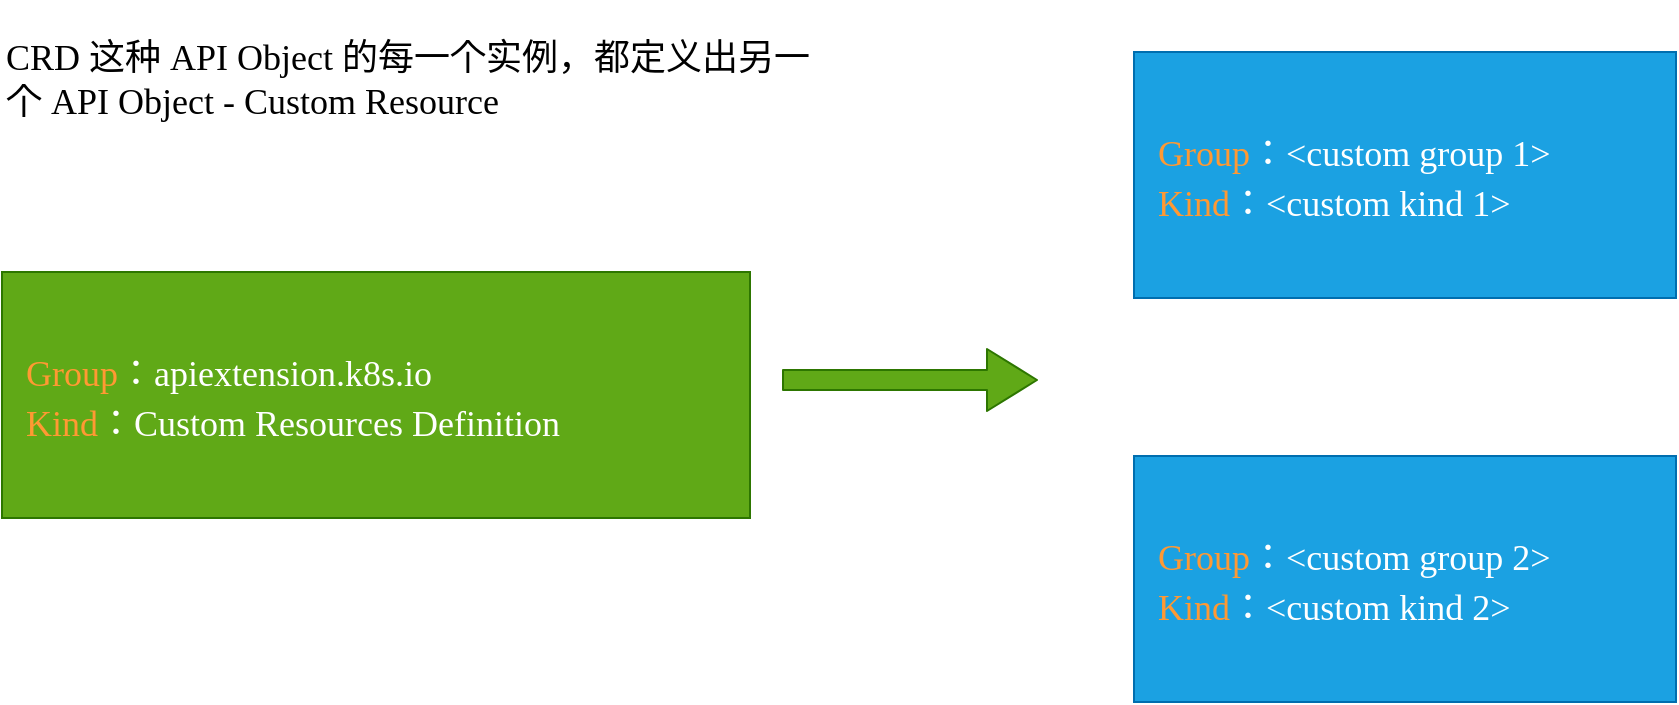 <mxfile>
    <diagram id="Wvd_knTwxB_sKlIyY2sI" name="第 1 页">
        <mxGraphModel dx="2960" dy="1044" grid="0" gridSize="10" guides="1" tooltips="1" connect="1" arrows="1" fold="1" page="0" pageScale="1" pageWidth="827" pageHeight="1169" math="0" shadow="0">
            <root>
                <mxCell id="0"/>
                <mxCell id="1" parent="0"/>
                <mxCell id="2" value="&lt;font style=&quot;font-size: 18px&quot; color=&quot;#ff9933&quot;&gt;Group&lt;/font&gt;&lt;font style=&quot;font-size: 18px&quot;&gt;：apiextension.k8s.io&lt;br&gt;&lt;font color=&quot;#ff9933&quot;&gt;Kind&lt;/font&gt;&lt;/font&gt;&lt;font style=&quot;font-size: 18px&quot;&gt;：&lt;font style=&quot;font-size: 18px&quot;&gt;Custom Resources Definition&lt;/font&gt;&lt;/font&gt;" style="rounded=0;whiteSpace=wrap;html=1;sketch=0;hachureGap=4;fontFamily=Lucida Console;fontSize=20;align=left;spacingLeft=10;fillColor=#60a917;strokeColor=#2D7600;fontColor=#ffffff;" vertex="1" parent="1">
                    <mxGeometry x="-968" y="211" width="374" height="123" as="geometry"/>
                </mxCell>
                <mxCell id="5" value="CRD 这种 API Object 的每一个实例，都定义出另一个 API Object - Custom Resource" style="text;strokeColor=none;fillColor=none;html=1;align=left;verticalAlign=middle;whiteSpace=wrap;rounded=0;sketch=0;hachureGap=4;fontFamily=Lucida Console;fontSize=18;" vertex="1" parent="1">
                    <mxGeometry x="-968" y="75" width="414" height="79" as="geometry"/>
                </mxCell>
                <mxCell id="6" value="&lt;font style=&quot;font-size: 18px&quot; color=&quot;#ff9933&quot;&gt;Group&lt;/font&gt;&lt;font style=&quot;font-size: 18px&quot;&gt;：&amp;lt;custom group 1&amp;gt;&lt;br&gt;&lt;font color=&quot;#ff9933&quot;&gt;Kind&lt;/font&gt;&lt;/font&gt;&lt;font style=&quot;font-size: 18px&quot;&gt;：&amp;lt;custom kind 1&amp;gt;&lt;/font&gt;" style="rounded=0;whiteSpace=wrap;html=1;sketch=0;hachureGap=4;fontFamily=Lucida Console;fontSize=20;align=left;spacingLeft=10;fillColor=#1ba1e2;strokeColor=#006EAF;fontColor=#ffffff;" vertex="1" parent="1">
                    <mxGeometry x="-402" y="101" width="271" height="123" as="geometry"/>
                </mxCell>
                <mxCell id="7" value="&lt;font style=&quot;font-size: 18px&quot; color=&quot;#ff9933&quot;&gt;Group&lt;/font&gt;&lt;font style=&quot;font-size: 18px&quot;&gt;：&amp;lt;custom group 2&amp;gt;&lt;br&gt;&lt;font color=&quot;#ff9933&quot;&gt;Kind&lt;/font&gt;&lt;/font&gt;&lt;font style=&quot;font-size: 18px&quot;&gt;：&amp;lt;custom kind 2&amp;gt;&lt;/font&gt;" style="rounded=0;whiteSpace=wrap;html=1;sketch=0;hachureGap=4;fontFamily=Lucida Console;fontSize=20;align=left;spacingLeft=10;fillColor=#1ba1e2;strokeColor=#006EAF;fontColor=#ffffff;" vertex="1" parent="1">
                    <mxGeometry x="-402" y="303" width="271" height="123" as="geometry"/>
                </mxCell>
                <mxCell id="8" value="" style="edgeStyle=none;orthogonalLoop=1;jettySize=auto;html=1;shape=flexArrow;rounded=1;startSize=8;endSize=8;sketch=0;hachureGap=4;fontFamily=Lucida Console;fontSize=18;fontColor=#FFFFFF;endArrow=open;sourcePerimeterSpacing=8;targetPerimeterSpacing=8;curved=1;fillColor=#60a917;strokeColor=#2D7600;" edge="1" parent="1">
                    <mxGeometry width="140" relative="1" as="geometry">
                        <mxPoint x="-578" y="265" as="sourcePoint"/>
                        <mxPoint x="-450" y="265" as="targetPoint"/>
                        <Array as="points"/>
                    </mxGeometry>
                </mxCell>
            </root>
        </mxGraphModel>
    </diagram>
</mxfile>